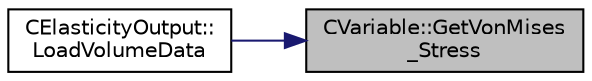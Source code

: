 digraph "CVariable::GetVonMises_Stress"
{
 // LATEX_PDF_SIZE
  edge [fontname="Helvetica",fontsize="10",labelfontname="Helvetica",labelfontsize="10"];
  node [fontname="Helvetica",fontsize="10",shape=record];
  rankdir="RL";
  Node1 [label="CVariable::GetVonMises\l_Stress",height=0.2,width=0.4,color="black", fillcolor="grey75", style="filled", fontcolor="black",tooltip="A virtual member."];
  Node1 -> Node2 [dir="back",color="midnightblue",fontsize="10",style="solid",fontname="Helvetica"];
  Node2 [label="CElasticityOutput::\lLoadVolumeData",height=0.2,width=0.4,color="black", fillcolor="white", style="filled",URL="$classCElasticityOutput.html#ab828cb305a9dfee66765b1226b45edfc",tooltip="Set the values of the volume output fields for a point."];
}
